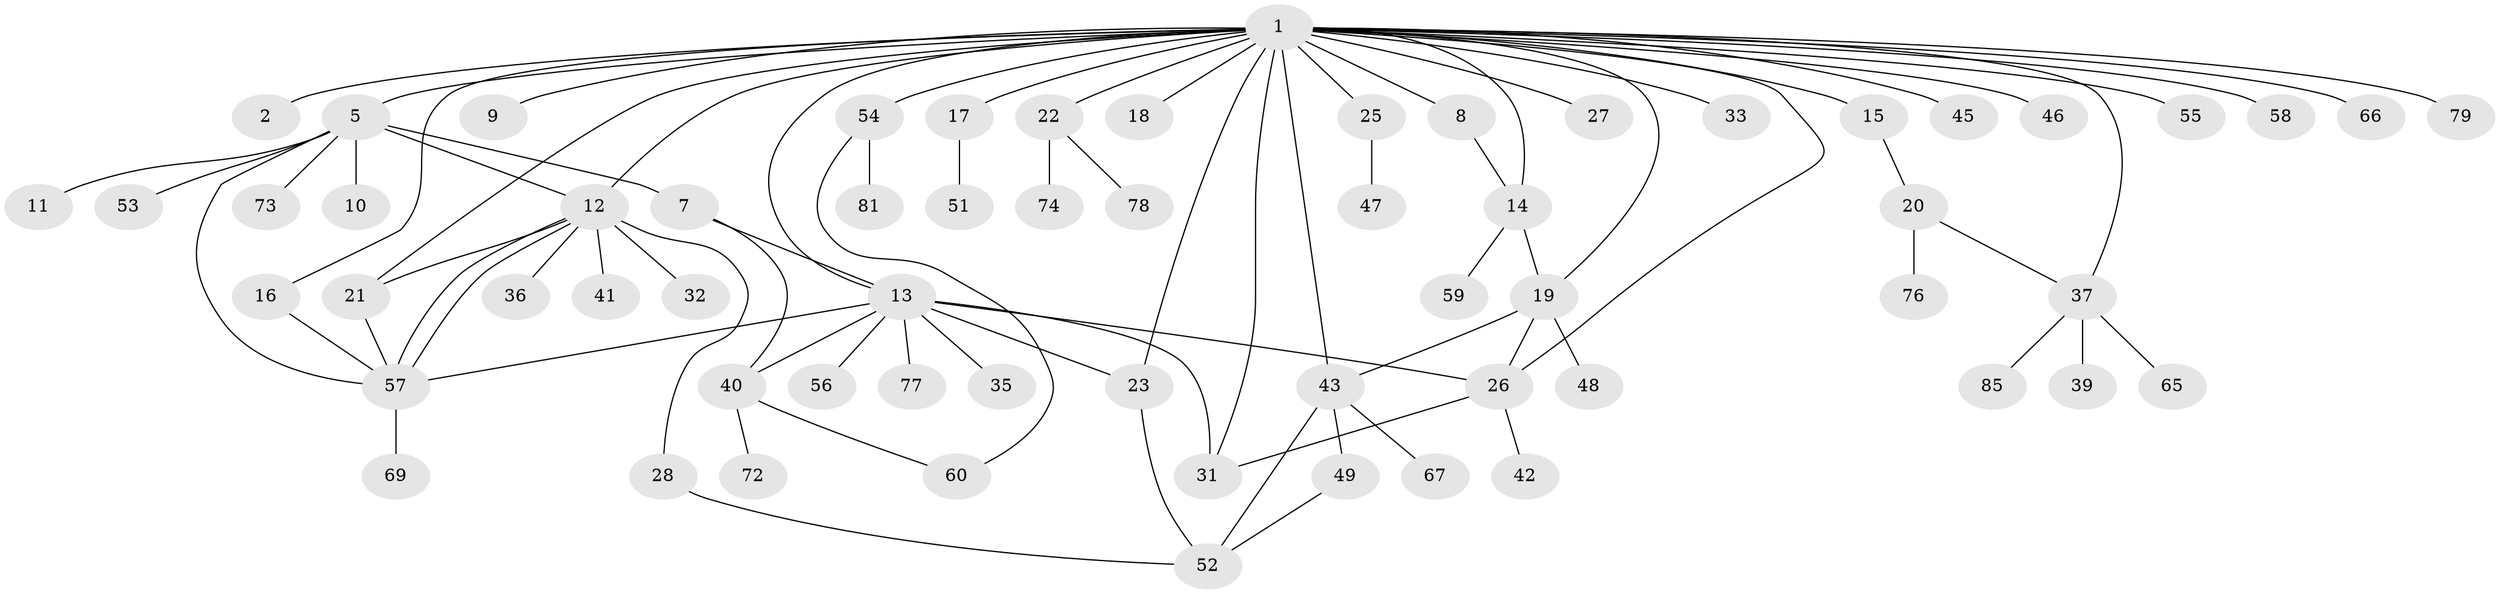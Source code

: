 // Generated by graph-tools (version 1.1) at 2025/51/02/27/25 19:51:57]
// undirected, 63 vertices, 84 edges
graph export_dot {
graph [start="1"]
  node [color=gray90,style=filled];
  1 [super="+3"];
  2 [super="+4"];
  5 [super="+6"];
  7;
  8;
  9;
  10;
  11;
  12 [super="+24"];
  13 [super="+29"];
  14;
  15;
  16;
  17 [super="+34"];
  18;
  19 [super="+30"];
  20 [super="+86"];
  21 [super="+50"];
  22 [super="+44"];
  23 [super="+84"];
  25 [super="+64"];
  26 [super="+82"];
  27 [super="+75"];
  28 [super="+83"];
  31 [super="+63"];
  32;
  33;
  35;
  36;
  37 [super="+38"];
  39;
  40;
  41;
  42;
  43;
  45 [super="+71"];
  46;
  47;
  48 [super="+68"];
  49;
  51;
  52 [super="+62"];
  53;
  54 [super="+70"];
  55;
  56;
  57 [super="+80"];
  58;
  59;
  60 [super="+61"];
  65;
  66;
  67;
  69;
  72;
  73;
  74;
  76;
  77;
  78;
  79;
  81;
  85;
  1 -- 2;
  1 -- 5;
  1 -- 8;
  1 -- 9;
  1 -- 12;
  1 -- 13;
  1 -- 14;
  1 -- 15;
  1 -- 17 [weight=3];
  1 -- 18;
  1 -- 19;
  1 -- 21;
  1 -- 23;
  1 -- 27;
  1 -- 31 [weight=2];
  1 -- 33;
  1 -- 43 [weight=2];
  1 -- 45;
  1 -- 54;
  1 -- 55;
  1 -- 66;
  1 -- 26;
  1 -- 37;
  1 -- 46;
  1 -- 79;
  1 -- 16;
  1 -- 22 [weight=2];
  1 -- 25;
  1 -- 58;
  5 -- 10;
  5 -- 12;
  5 -- 53;
  5 -- 57;
  5 -- 73;
  5 -- 11;
  5 -- 7;
  7 -- 13;
  7 -- 40;
  8 -- 14;
  12 -- 21;
  12 -- 28;
  12 -- 32;
  12 -- 36;
  12 -- 57;
  12 -- 57;
  12 -- 41;
  13 -- 31;
  13 -- 35;
  13 -- 40;
  13 -- 77;
  13 -- 56;
  13 -- 57;
  13 -- 23;
  13 -- 26;
  14 -- 19;
  14 -- 59;
  15 -- 20;
  16 -- 57;
  17 -- 51;
  19 -- 48;
  19 -- 43;
  19 -- 26;
  20 -- 76;
  20 -- 37;
  21 -- 57;
  22 -- 78;
  22 -- 74;
  23 -- 52;
  25 -- 47;
  26 -- 31;
  26 -- 42;
  28 -- 52;
  37 -- 39;
  37 -- 85;
  37 -- 65;
  40 -- 72;
  40 -- 60;
  43 -- 49;
  43 -- 67;
  43 -- 52;
  49 -- 52;
  54 -- 60;
  54 -- 81;
  57 -- 69;
}
